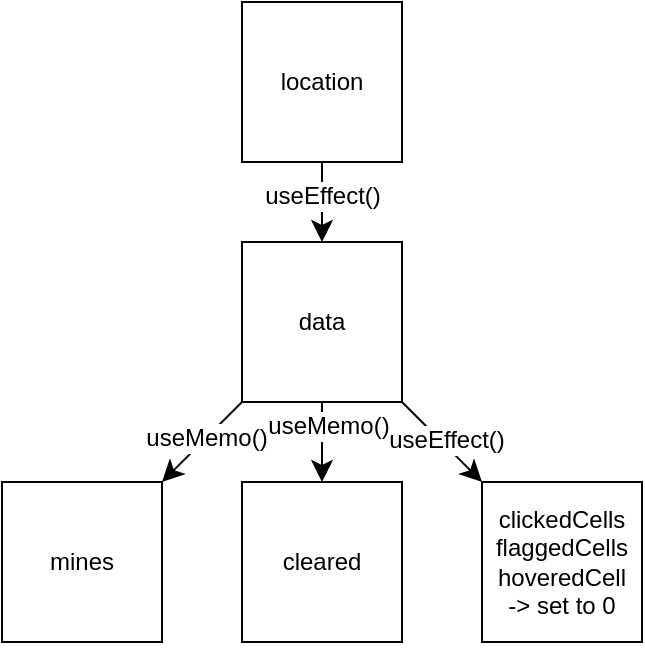 <mxfile version="24.1.0" type="github">
  <diagram id="C5RBs43oDa-KdzZeNtuy" name="Page-1">
    <mxGraphModel dx="712" dy="828" grid="1" gridSize="10" guides="1" tooltips="1" connect="1" arrows="1" fold="1" page="1" pageScale="1" pageWidth="827" pageHeight="1169" math="0" shadow="0">
      <root>
        <mxCell id="WIyWlLk6GJQsqaUBKTNV-0" />
        <mxCell id="WIyWlLk6GJQsqaUBKTNV-1" parent="WIyWlLk6GJQsqaUBKTNV-0" />
        <mxCell id="D25OmyDGiZj6zlAR14sD-0" value="location" style="whiteSpace=wrap;html=1;aspect=fixed;" vertex="1" parent="WIyWlLk6GJQsqaUBKTNV-1">
          <mxGeometry x="240" y="40" width="80" height="80" as="geometry" />
        </mxCell>
        <mxCell id="D25OmyDGiZj6zlAR14sD-1" value="data" style="whiteSpace=wrap;html=1;aspect=fixed;" vertex="1" parent="WIyWlLk6GJQsqaUBKTNV-1">
          <mxGeometry x="240" y="160" width="80" height="80" as="geometry" />
        </mxCell>
        <mxCell id="D25OmyDGiZj6zlAR14sD-2" value="mines" style="whiteSpace=wrap;html=1;aspect=fixed;" vertex="1" parent="WIyWlLk6GJQsqaUBKTNV-1">
          <mxGeometry x="120" y="280" width="80" height="80" as="geometry" />
        </mxCell>
        <mxCell id="D25OmyDGiZj6zlAR14sD-3" value="&lt;div&gt;cleared&lt;/div&gt;" style="whiteSpace=wrap;html=1;aspect=fixed;" vertex="1" parent="WIyWlLk6GJQsqaUBKTNV-1">
          <mxGeometry x="240" y="280" width="80" height="80" as="geometry" />
        </mxCell>
        <mxCell id="D25OmyDGiZj6zlAR14sD-4" value="" style="endArrow=classic;html=1;rounded=0;fontSize=12;startSize=8;endSize=8;curved=1;" edge="1" parent="WIyWlLk6GJQsqaUBKTNV-1" source="D25OmyDGiZj6zlAR14sD-0" target="D25OmyDGiZj6zlAR14sD-1">
          <mxGeometry width="50" height="50" relative="1" as="geometry">
            <mxPoint x="340" y="450" as="sourcePoint" />
            <mxPoint x="390" y="400" as="targetPoint" />
          </mxGeometry>
        </mxCell>
        <mxCell id="D25OmyDGiZj6zlAR14sD-14" value="useEffect()" style="edgeLabel;html=1;align=center;verticalAlign=middle;resizable=0;points=[];fontSize=12;" vertex="1" connectable="0" parent="D25OmyDGiZj6zlAR14sD-4">
          <mxGeometry x="-0.15" relative="1" as="geometry">
            <mxPoint as="offset" />
          </mxGeometry>
        </mxCell>
        <mxCell id="D25OmyDGiZj6zlAR14sD-5" value="" style="endArrow=classic;html=1;rounded=0;fontSize=12;startSize=8;endSize=8;curved=1;" edge="1" parent="WIyWlLk6GJQsqaUBKTNV-1" source="D25OmyDGiZj6zlAR14sD-1" target="D25OmyDGiZj6zlAR14sD-2">
          <mxGeometry width="50" height="50" relative="1" as="geometry">
            <mxPoint x="340" y="450" as="sourcePoint" />
            <mxPoint x="390" y="400" as="targetPoint" />
          </mxGeometry>
        </mxCell>
        <mxCell id="D25OmyDGiZj6zlAR14sD-13" value="useMemo()" style="edgeLabel;html=1;align=center;verticalAlign=middle;resizable=0;points=[];fontSize=12;" vertex="1" connectable="0" parent="D25OmyDGiZj6zlAR14sD-5">
          <mxGeometry x="-0.1" relative="1" as="geometry">
            <mxPoint as="offset" />
          </mxGeometry>
        </mxCell>
        <mxCell id="D25OmyDGiZj6zlAR14sD-6" value="" style="endArrow=classic;html=1;rounded=0;fontSize=12;startSize=8;endSize=8;curved=1;" edge="1" parent="WIyWlLk6GJQsqaUBKTNV-1" source="D25OmyDGiZj6zlAR14sD-1" target="D25OmyDGiZj6zlAR14sD-3">
          <mxGeometry width="50" height="50" relative="1" as="geometry">
            <mxPoint x="340" y="450" as="sourcePoint" />
            <mxPoint x="390" y="400" as="targetPoint" />
          </mxGeometry>
        </mxCell>
        <mxCell id="D25OmyDGiZj6zlAR14sD-12" value="useMemo()" style="edgeLabel;html=1;align=center;verticalAlign=middle;resizable=0;points=[];fontSize=12;" vertex="1" connectable="0" parent="D25OmyDGiZj6zlAR14sD-6">
          <mxGeometry x="-0.4" y="3" relative="1" as="geometry">
            <mxPoint as="offset" />
          </mxGeometry>
        </mxCell>
        <mxCell id="D25OmyDGiZj6zlAR14sD-7" style="edgeStyle=none;curved=1;rounded=0;orthogonalLoop=1;jettySize=auto;html=1;entryX=0.5;entryY=0;entryDx=0;entryDy=0;fontSize=12;startSize=8;endSize=8;" edge="1" parent="WIyWlLk6GJQsqaUBKTNV-1" source="D25OmyDGiZj6zlAR14sD-2" target="D25OmyDGiZj6zlAR14sD-2">
          <mxGeometry relative="1" as="geometry" />
        </mxCell>
        <mxCell id="D25OmyDGiZj6zlAR14sD-8" style="edgeStyle=none;curved=1;rounded=0;orthogonalLoop=1;jettySize=auto;html=1;exitX=1;exitY=1;exitDx=0;exitDy=0;fontSize=12;startSize=8;endSize=8;" edge="1" parent="WIyWlLk6GJQsqaUBKTNV-1" source="D25OmyDGiZj6zlAR14sD-2" target="D25OmyDGiZj6zlAR14sD-2">
          <mxGeometry relative="1" as="geometry" />
        </mxCell>
        <mxCell id="D25OmyDGiZj6zlAR14sD-9" style="edgeStyle=none;curved=1;rounded=0;orthogonalLoop=1;jettySize=auto;html=1;exitX=1;exitY=1;exitDx=0;exitDy=0;fontSize=12;startSize=8;endSize=8;" edge="1" parent="WIyWlLk6GJQsqaUBKTNV-1" source="D25OmyDGiZj6zlAR14sD-3" target="D25OmyDGiZj6zlAR14sD-3">
          <mxGeometry relative="1" as="geometry" />
        </mxCell>
        <mxCell id="D25OmyDGiZj6zlAR14sD-10" style="edgeStyle=none;curved=1;rounded=0;orthogonalLoop=1;jettySize=auto;html=1;exitX=1;exitY=1;exitDx=0;exitDy=0;fontSize=12;startSize=8;endSize=8;" edge="1" parent="WIyWlLk6GJQsqaUBKTNV-1" source="D25OmyDGiZj6zlAR14sD-3" target="D25OmyDGiZj6zlAR14sD-3">
          <mxGeometry relative="1" as="geometry" />
        </mxCell>
        <mxCell id="D25OmyDGiZj6zlAR14sD-11" value="&lt;div&gt;clickedCells&lt;/div&gt;&lt;div&gt;flaggedCells&lt;/div&gt;&lt;div&gt;hoveredCell&lt;/div&gt;&lt;div&gt;-&amp;gt; set to 0&lt;/div&gt;" style="whiteSpace=wrap;html=1;aspect=fixed;" vertex="1" parent="WIyWlLk6GJQsqaUBKTNV-1">
          <mxGeometry x="360" y="280" width="80" height="80" as="geometry" />
        </mxCell>
        <mxCell id="D25OmyDGiZj6zlAR14sD-17" style="edgeStyle=none;curved=1;rounded=0;orthogonalLoop=1;jettySize=auto;html=1;exitX=1;exitY=1;exitDx=0;exitDy=0;fontSize=12;startSize=8;endSize=8;" edge="1" parent="WIyWlLk6GJQsqaUBKTNV-1" source="D25OmyDGiZj6zlAR14sD-1" target="D25OmyDGiZj6zlAR14sD-1">
          <mxGeometry relative="1" as="geometry" />
        </mxCell>
        <mxCell id="D25OmyDGiZj6zlAR14sD-18" value="" style="endArrow=classic;html=1;rounded=0;fontSize=12;startSize=8;endSize=8;curved=1;" edge="1" parent="WIyWlLk6GJQsqaUBKTNV-1" source="D25OmyDGiZj6zlAR14sD-1" target="D25OmyDGiZj6zlAR14sD-11">
          <mxGeometry width="50" height="50" relative="1" as="geometry">
            <mxPoint x="340" y="450" as="sourcePoint" />
            <mxPoint x="390" y="400" as="targetPoint" />
          </mxGeometry>
        </mxCell>
        <mxCell id="D25OmyDGiZj6zlAR14sD-19" value="useEffect()" style="edgeLabel;html=1;align=center;verticalAlign=middle;resizable=0;points=[];fontSize=12;" vertex="1" connectable="0" parent="D25OmyDGiZj6zlAR14sD-18">
          <mxGeometry x="0.05" y="1" relative="1" as="geometry">
            <mxPoint y="-1" as="offset" />
          </mxGeometry>
        </mxCell>
      </root>
    </mxGraphModel>
  </diagram>
</mxfile>
